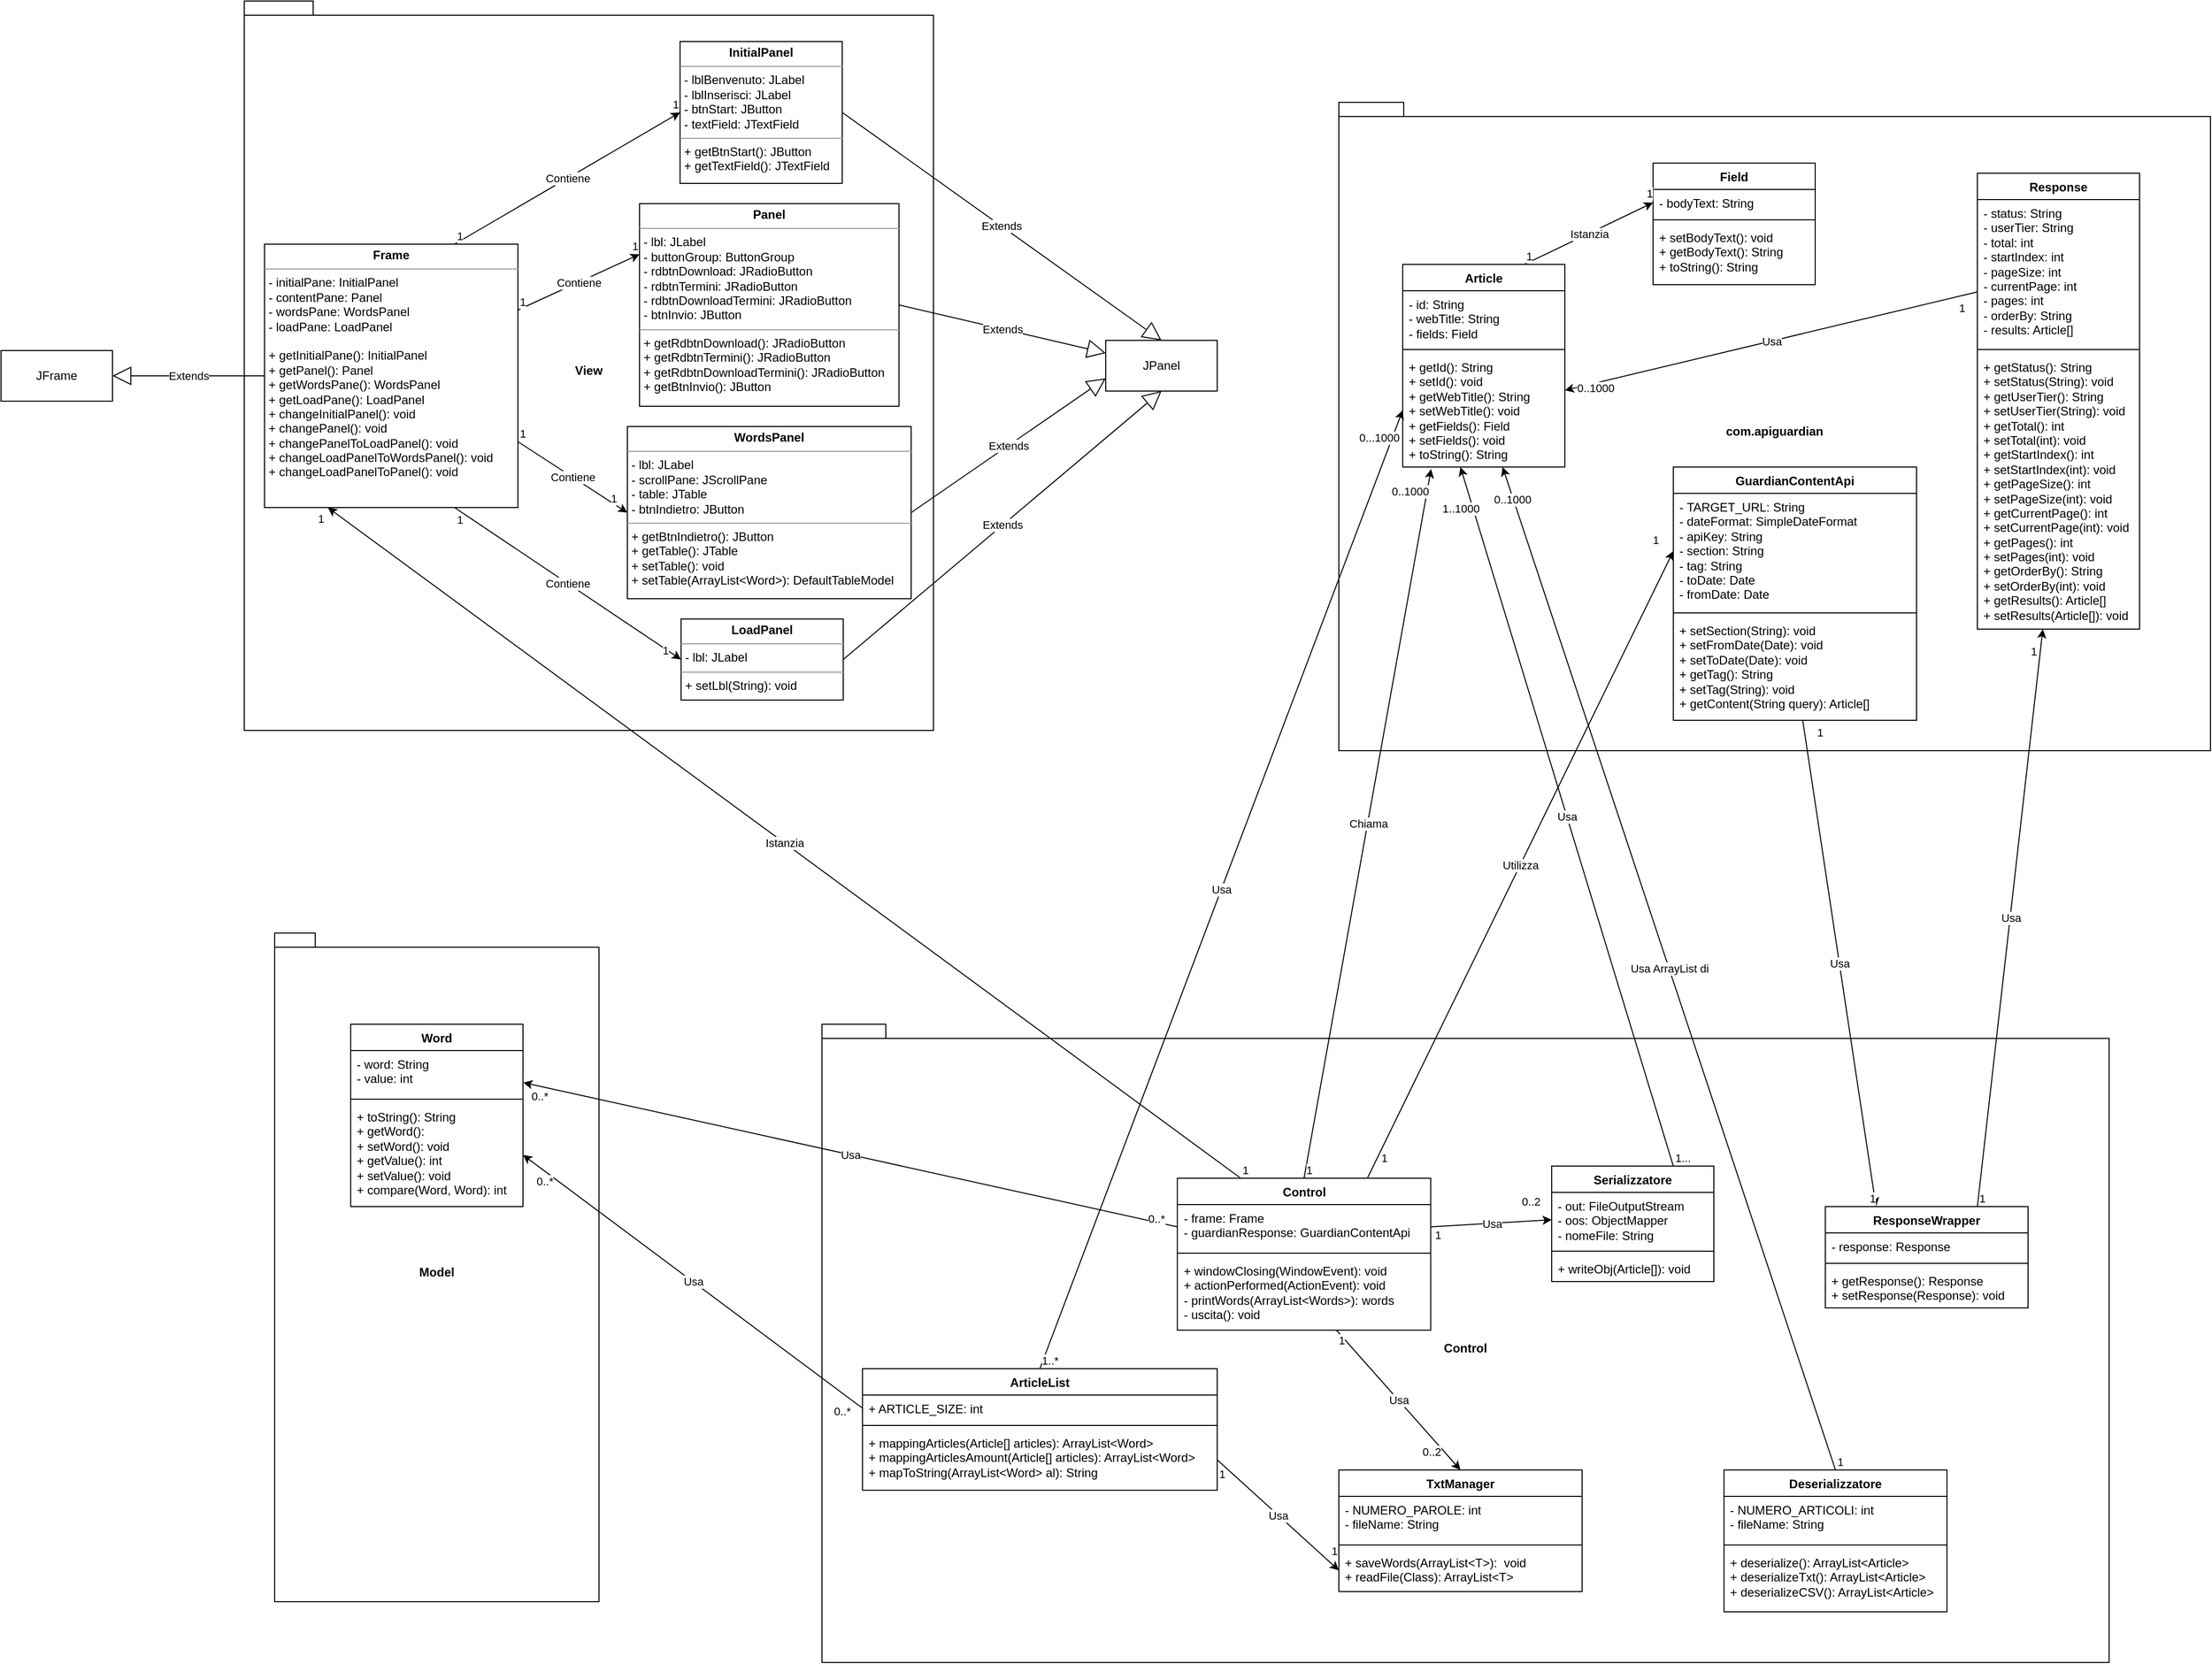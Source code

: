 <mxfile version="21.3.8" type="device">
  <diagram id="C5RBs43oDa-KdzZeNtuy" name="Page-1">
    <mxGraphModel dx="1862" dy="520" grid="1" gridSize="10" guides="1" tooltips="1" connect="1" arrows="1" fold="1" page="1" pageScale="1" pageWidth="827" pageHeight="1169" math="0" shadow="0">
      <root>
        <mxCell id="WIyWlLk6GJQsqaUBKTNV-0" />
        <mxCell id="WIyWlLk6GJQsqaUBKTNV-1" parent="WIyWlLk6GJQsqaUBKTNV-0" />
        <mxCell id="U0Fpm-apDjwtP07KhzZm-0" value="Model" style="shape=folder;fontStyle=1;spacingTop=10;tabWidth=40;tabHeight=14;tabPosition=left;html=1;whiteSpace=wrap;" parent="WIyWlLk6GJQsqaUBKTNV-1" vertex="1">
          <mxGeometry x="60" y="950" width="320" height="660" as="geometry" />
        </mxCell>
        <mxCell id="VUXAJalb4SLQPzfhnrvk-11" value="View" style="shape=folder;fontStyle=1;spacingTop=10;tabWidth=40;tabHeight=14;tabPosition=left;html=1;whiteSpace=wrap;" parent="WIyWlLk6GJQsqaUBKTNV-1" vertex="1">
          <mxGeometry x="30" y="30" width="680" height="720" as="geometry" />
        </mxCell>
        <mxCell id="VUXAJalb4SLQPzfhnrvk-13" value="&lt;p style=&quot;margin:0px;margin-top:4px;text-align:center;&quot;&gt;&lt;b&gt;Frame&lt;/b&gt;&lt;/p&gt;&lt;hr size=&quot;1&quot;&gt;&lt;p style=&quot;margin:0px;margin-left:4px;&quot;&gt;- initialPane: InitialPanel&lt;/p&gt;&lt;p style=&quot;margin:0px;margin-left:4px;&quot;&gt;- contentPane: Panel&lt;/p&gt;&lt;p style=&quot;margin:0px;margin-left:4px;&quot;&gt;- wordsPane: WordsPanel&lt;/p&gt;&lt;p style=&quot;margin:0px;margin-left:4px;&quot;&gt;- loadPane: LoadPanel&lt;/p&gt;&lt;p style=&quot;margin:0px;margin-left:4px;&quot;&gt;&lt;br&gt;&lt;/p&gt;&lt;p style=&quot;margin:0px;margin-left:4px;&quot;&gt;&lt;span style=&quot;background-color: initial;&quot;&gt;+ getInitialPane(): InitialPanel&lt;/span&gt;&lt;br&gt;&lt;/p&gt;&lt;p style=&quot;margin:0px;margin-left:4px;&quot;&gt;+ getPanel(): Panel&lt;/p&gt;&lt;p style=&quot;margin:0px;margin-left:4px;&quot;&gt;+ getWordsPane(): WordsPanel&lt;/p&gt;&lt;p style=&quot;margin:0px;margin-left:4px;&quot;&gt;+ getLoadPane(): LoadPanel&lt;/p&gt;&lt;p style=&quot;margin:0px;margin-left:4px;&quot;&gt;+ changeInitialPanel(): void&lt;/p&gt;&lt;p style=&quot;margin:0px;margin-left:4px;&quot;&gt;+ changePanel(): void&lt;/p&gt;&lt;p style=&quot;margin:0px;margin-left:4px;&quot;&gt;+ changePanelToLoadPanel(): void&lt;/p&gt;&lt;p style=&quot;margin:0px;margin-left:4px;&quot;&gt;+ changeLoadPanelToWordsPanel(): void&lt;/p&gt;&lt;p style=&quot;margin:0px;margin-left:4px;&quot;&gt;+ changeLoadPanelToPanel(): void&lt;/p&gt;&lt;p style=&quot;margin:0px;margin-left:4px;&quot;&gt;&lt;/p&gt;" style="verticalAlign=top;align=left;overflow=fill;fontSize=12;fontFamily=Helvetica;html=1;whiteSpace=wrap;" parent="WIyWlLk6GJQsqaUBKTNV-1" vertex="1">
          <mxGeometry x="50" y="270" width="250" height="260" as="geometry" />
        </mxCell>
        <mxCell id="VUXAJalb4SLQPzfhnrvk-14" value="&lt;p style=&quot;margin:0px;margin-top:4px;text-align:center;&quot;&gt;&lt;b&gt;InitialPanel&lt;/b&gt;&lt;/p&gt;&lt;hr size=&quot;1&quot;&gt;&lt;p style=&quot;margin:0px;margin-left:4px;&quot;&gt;- lblBenvenuto: JLabel&lt;/p&gt;&lt;p style=&quot;margin:0px;margin-left:4px;&quot;&gt;- lblInserisci: JLabel&lt;/p&gt;&lt;p style=&quot;margin:0px;margin-left:4px;&quot;&gt;- btnStart: JButton&lt;/p&gt;&lt;p style=&quot;margin:0px;margin-left:4px;&quot;&gt;- textField: JTextField&lt;/p&gt;&lt;p style=&quot;margin:0px;margin-left:4px;&quot;&gt;&lt;/p&gt;&lt;hr size=&quot;1&quot;&gt;&lt;p style=&quot;margin:0px;margin-left:4px;&quot;&gt;+ getBtnStart(): JButton&lt;/p&gt;&lt;p style=&quot;margin:0px;margin-left:4px;&quot;&gt;+ getTextField(): JTextField&lt;/p&gt;" style="verticalAlign=top;align=left;overflow=fill;fontSize=12;fontFamily=Helvetica;html=1;whiteSpace=wrap;" parent="WIyWlLk6GJQsqaUBKTNV-1" vertex="1">
          <mxGeometry x="460" y="70" width="160" height="140" as="geometry" />
        </mxCell>
        <mxCell id="VUXAJalb4SLQPzfhnrvk-15" value="&lt;p style=&quot;margin:0px;margin-top:4px;text-align:center;&quot;&gt;&lt;b&gt;WordsPanel&lt;/b&gt;&lt;/p&gt;&lt;hr size=&quot;1&quot;&gt;&lt;p style=&quot;margin:0px;margin-left:4px;&quot;&gt;- lbl: JLabel&lt;/p&gt;&lt;p style=&quot;margin:0px;margin-left:4px;&quot;&gt;- scrollPane: JScrollPane&lt;/p&gt;&lt;p style=&quot;margin:0px;margin-left:4px;&quot;&gt;- table: JTable&lt;/p&gt;&lt;p style=&quot;margin:0px;margin-left:4px;&quot;&gt;- btnIndietro: JButton&lt;/p&gt;&lt;p style=&quot;margin:0px;margin-left:4px;&quot;&gt;&lt;/p&gt;&lt;hr size=&quot;1&quot;&gt;&lt;p style=&quot;margin:0px;margin-left:4px;&quot;&gt;+ getBtnIndietro(): JButton&lt;/p&gt;&lt;p style=&quot;margin:0px;margin-left:4px;&quot;&gt;+ getTable(): JTable&lt;/p&gt;&lt;p style=&quot;margin:0px;margin-left:4px;&quot;&gt;+ setTable(): void&lt;/p&gt;&lt;p style=&quot;margin:0px;margin-left:4px;&quot;&gt;+ setTable(ArrayList&amp;lt;Word&amp;gt;): DefaultTableModel&lt;/p&gt;" style="verticalAlign=top;align=left;overflow=fill;fontSize=12;fontFamily=Helvetica;html=1;whiteSpace=wrap;" parent="WIyWlLk6GJQsqaUBKTNV-1" vertex="1">
          <mxGeometry x="408" y="450" width="280" height="170" as="geometry" />
        </mxCell>
        <mxCell id="VUXAJalb4SLQPzfhnrvk-16" value="&lt;p style=&quot;margin:0px;margin-top:4px;text-align:center;&quot;&gt;&lt;b&gt;LoadPanel&lt;/b&gt;&lt;/p&gt;&lt;hr size=&quot;1&quot;&gt;&lt;p style=&quot;margin:0px;margin-left:4px;&quot;&gt;- lbl: JLabel&lt;/p&gt;&lt;p style=&quot;margin:0px;margin-left:4px;&quot;&gt;&lt;/p&gt;&lt;hr size=&quot;1&quot;&gt;&lt;p style=&quot;margin:0px;margin-left:4px;&quot;&gt;+ setLbl(String): void&lt;br&gt;&lt;/p&gt;" style="verticalAlign=top;align=left;overflow=fill;fontSize=12;fontFamily=Helvetica;html=1;whiteSpace=wrap;" parent="WIyWlLk6GJQsqaUBKTNV-1" vertex="1">
          <mxGeometry x="461" y="640" width="160" height="80" as="geometry" />
        </mxCell>
        <mxCell id="VUXAJalb4SLQPzfhnrvk-17" value="&lt;p style=&quot;margin:0px;margin-top:4px;text-align:center;&quot;&gt;&lt;b&gt;Panel&lt;/b&gt;&lt;/p&gt;&lt;hr size=&quot;1&quot;&gt;&lt;p style=&quot;margin:0px;margin-left:4px;&quot;&gt;- lbl: JLabel&lt;/p&gt;&lt;p style=&quot;margin:0px;margin-left:4px;&quot;&gt;- buttonGroup: ButtonGroup&lt;/p&gt;&lt;p style=&quot;margin:0px;margin-left:4px;&quot;&gt;- rdbtnDownload: JRadioButton&lt;/p&gt;&lt;p style=&quot;margin:0px;margin-left:4px;&quot;&gt;- rdbtnTermini: JRadioButton&lt;/p&gt;&lt;p style=&quot;margin:0px;margin-left:4px;&quot;&gt;- rdbtnDownloadTermini: JRadioButton&lt;/p&gt;&lt;p style=&quot;margin:0px;margin-left:4px;&quot;&gt;- btnInvio: JButton&lt;/p&gt;&lt;p style=&quot;margin:0px;margin-left:4px;&quot;&gt;&lt;/p&gt;&lt;hr size=&quot;1&quot;&gt;&lt;p style=&quot;margin:0px;margin-left:4px;&quot;&gt;+ getRdbtnDownload(): JRadioButton&lt;/p&gt;&lt;p style=&quot;margin:0px;margin-left:4px;&quot;&gt;+ getRdbtnTermini(): JRadioButton&lt;/p&gt;&lt;p style=&quot;margin:0px;margin-left:4px;&quot;&gt;+ getRdbtnDownloadTermini(): JRadioButton&lt;/p&gt;&lt;p style=&quot;margin:0px;margin-left:4px;&quot;&gt;+ getBtnInvio(): JButton&lt;/p&gt;" style="verticalAlign=top;align=left;overflow=fill;fontSize=12;fontFamily=Helvetica;html=1;whiteSpace=wrap;" parent="WIyWlLk6GJQsqaUBKTNV-1" vertex="1">
          <mxGeometry x="420" y="230" width="256" height="200" as="geometry" />
        </mxCell>
        <mxCell id="VUXAJalb4SLQPzfhnrvk-18" value="com.apiguardian" style="shape=folder;fontStyle=1;spacingTop=10;tabWidth=40;tabHeight=14;tabPosition=left;html=1;whiteSpace=wrap;" parent="WIyWlLk6GJQsqaUBKTNV-1" vertex="1">
          <mxGeometry x="1110" y="130" width="860" height="640" as="geometry" />
        </mxCell>
        <mxCell id="VUXAJalb4SLQPzfhnrvk-19" value="Article" style="swimlane;fontStyle=1;align=center;verticalAlign=top;childLayout=stackLayout;horizontal=1;startSize=26;horizontalStack=0;resizeParent=1;resizeParentMax=0;resizeLast=0;collapsible=1;marginBottom=0;whiteSpace=wrap;html=1;" parent="WIyWlLk6GJQsqaUBKTNV-1" vertex="1">
          <mxGeometry x="1173" y="290" width="160" height="200" as="geometry" />
        </mxCell>
        <mxCell id="VUXAJalb4SLQPzfhnrvk-20" value="&lt;div&gt;- id: String&lt;/div&gt;&lt;div&gt;- webTitle: String&lt;/div&gt;&lt;div&gt;- fields: Field&lt;br&gt;&lt;/div&gt;" style="text;strokeColor=none;fillColor=none;align=left;verticalAlign=top;spacingLeft=4;spacingRight=4;overflow=hidden;rotatable=0;points=[[0,0.5],[1,0.5]];portConstraint=eastwest;whiteSpace=wrap;html=1;" parent="VUXAJalb4SLQPzfhnrvk-19" vertex="1">
          <mxGeometry y="26" width="160" height="54" as="geometry" />
        </mxCell>
        <mxCell id="VUXAJalb4SLQPzfhnrvk-21" value="" style="line;strokeWidth=1;fillColor=none;align=left;verticalAlign=middle;spacingTop=-1;spacingLeft=3;spacingRight=3;rotatable=0;labelPosition=right;points=[];portConstraint=eastwest;strokeColor=inherit;" parent="VUXAJalb4SLQPzfhnrvk-19" vertex="1">
          <mxGeometry y="80" width="160" height="8" as="geometry" />
        </mxCell>
        <mxCell id="VUXAJalb4SLQPzfhnrvk-22" value="&lt;div&gt;+ getId(): String&lt;br&gt;&lt;/div&gt;&lt;div&gt;+ setId(): void&lt;br&gt;&lt;/div&gt;&lt;div&gt;+ getWebTitle(): String&lt;br&gt;&lt;/div&gt;&lt;div&gt;+ setWebTitle(): void&lt;br&gt;&lt;/div&gt;&lt;div&gt;+ getFields(): Field&lt;/div&gt;&lt;div&gt;+ setFields(): void&lt;br&gt;&lt;/div&gt;&lt;div&gt;+ toString(): String&lt;br&gt;&lt;/div&gt;" style="text;strokeColor=none;fillColor=none;align=left;verticalAlign=top;spacingLeft=4;spacingRight=4;overflow=hidden;rotatable=0;points=[[0,0.5],[1,0.5]];portConstraint=eastwest;whiteSpace=wrap;html=1;" parent="VUXAJalb4SLQPzfhnrvk-19" vertex="1">
          <mxGeometry y="88" width="160" height="112" as="geometry" />
        </mxCell>
        <mxCell id="VUXAJalb4SLQPzfhnrvk-23" value="Field" style="swimlane;fontStyle=1;align=center;verticalAlign=top;childLayout=stackLayout;horizontal=1;startSize=26;horizontalStack=0;resizeParent=1;resizeParentMax=0;resizeLast=0;collapsible=1;marginBottom=0;whiteSpace=wrap;html=1;" parent="WIyWlLk6GJQsqaUBKTNV-1" vertex="1">
          <mxGeometry x="1420" y="190" width="160" height="120" as="geometry" />
        </mxCell>
        <mxCell id="VUXAJalb4SLQPzfhnrvk-24" value="- bodyText: String" style="text;strokeColor=none;fillColor=none;align=left;verticalAlign=top;spacingLeft=4;spacingRight=4;overflow=hidden;rotatable=0;points=[[0,0.5],[1,0.5]];portConstraint=eastwest;whiteSpace=wrap;html=1;" parent="VUXAJalb4SLQPzfhnrvk-23" vertex="1">
          <mxGeometry y="26" width="160" height="26" as="geometry" />
        </mxCell>
        <mxCell id="VUXAJalb4SLQPzfhnrvk-25" value="" style="line;strokeWidth=1;fillColor=none;align=left;verticalAlign=middle;spacingTop=-1;spacingLeft=3;spacingRight=3;rotatable=0;labelPosition=right;points=[];portConstraint=eastwest;strokeColor=inherit;" parent="VUXAJalb4SLQPzfhnrvk-23" vertex="1">
          <mxGeometry y="52" width="160" height="8" as="geometry" />
        </mxCell>
        <mxCell id="VUXAJalb4SLQPzfhnrvk-26" value="&lt;div&gt;+ setBodyText(): void&lt;br&gt;&lt;/div&gt;&lt;div&gt;+ getBodyText(): String&lt;br&gt;&lt;/div&gt;&lt;div&gt;+ toString(): String&lt;br&gt;&lt;/div&gt;" style="text;strokeColor=none;fillColor=none;align=left;verticalAlign=top;spacingLeft=4;spacingRight=4;overflow=hidden;rotatable=0;points=[[0,0.5],[1,0.5]];portConstraint=eastwest;whiteSpace=wrap;html=1;" parent="VUXAJalb4SLQPzfhnrvk-23" vertex="1">
          <mxGeometry y="60" width="160" height="60" as="geometry" />
        </mxCell>
        <mxCell id="VUXAJalb4SLQPzfhnrvk-27" value="Word" style="swimlane;fontStyle=1;align=center;verticalAlign=top;childLayout=stackLayout;horizontal=1;startSize=26;horizontalStack=0;resizeParent=1;resizeParentMax=0;resizeLast=0;collapsible=1;marginBottom=0;whiteSpace=wrap;html=1;" parent="WIyWlLk6GJQsqaUBKTNV-1" vertex="1">
          <mxGeometry x="135" y="1040" width="170" height="180" as="geometry" />
        </mxCell>
        <mxCell id="VUXAJalb4SLQPzfhnrvk-28" value="&lt;div&gt;- word: String&lt;/div&gt;&lt;div&gt;- value: int&lt;br&gt;&lt;/div&gt;" style="text;strokeColor=none;fillColor=none;align=left;verticalAlign=top;spacingLeft=4;spacingRight=4;overflow=hidden;rotatable=0;points=[[0,0.5],[1,0.5]];portConstraint=eastwest;whiteSpace=wrap;html=1;" parent="VUXAJalb4SLQPzfhnrvk-27" vertex="1">
          <mxGeometry y="26" width="170" height="44" as="geometry" />
        </mxCell>
        <mxCell id="VUXAJalb4SLQPzfhnrvk-29" value="" style="line;strokeWidth=1;fillColor=none;align=left;verticalAlign=middle;spacingTop=-1;spacingLeft=3;spacingRight=3;rotatable=0;labelPosition=right;points=[];portConstraint=eastwest;strokeColor=inherit;" parent="VUXAJalb4SLQPzfhnrvk-27" vertex="1">
          <mxGeometry y="70" width="170" height="8" as="geometry" />
        </mxCell>
        <mxCell id="VUXAJalb4SLQPzfhnrvk-30" value="&lt;div&gt;+ toString(): String&lt;/div&gt;&lt;div&gt;+ getWord(): &lt;br&gt;&lt;/div&gt;&lt;div&gt;+ setWord(): void&lt;/div&gt;&lt;div&gt;+ getValue(): int&lt;/div&gt;&lt;div&gt;+ setValue(): void&lt;/div&gt;&lt;div&gt;+ compare(Word, Word): int&lt;br&gt;&lt;/div&gt;" style="text;strokeColor=none;fillColor=none;align=left;verticalAlign=top;spacingLeft=4;spacingRight=4;overflow=hidden;rotatable=0;points=[[0,0.5],[1,0.5]];portConstraint=eastwest;whiteSpace=wrap;html=1;" parent="VUXAJalb4SLQPzfhnrvk-27" vertex="1">
          <mxGeometry y="78" width="170" height="102" as="geometry" />
        </mxCell>
        <mxCell id="VUXAJalb4SLQPzfhnrvk-31" value="Response" style="swimlane;fontStyle=1;align=center;verticalAlign=top;childLayout=stackLayout;horizontal=1;startSize=26;horizontalStack=0;resizeParent=1;resizeParentMax=0;resizeLast=0;collapsible=1;marginBottom=0;whiteSpace=wrap;html=1;" parent="WIyWlLk6GJQsqaUBKTNV-1" vertex="1">
          <mxGeometry x="1740" y="200" width="160" height="450" as="geometry" />
        </mxCell>
        <mxCell id="VUXAJalb4SLQPzfhnrvk-32" value="&lt;div&gt;- status: String&lt;/div&gt;&lt;div&gt;- userTier: String&lt;/div&gt;&lt;div&gt;- total: int&lt;/div&gt;&lt;div&gt;- startIndex: int&lt;/div&gt;&lt;div&gt;- pageSize: int&lt;/div&gt;&lt;div&gt;- currentPage: int&lt;/div&gt;&lt;div&gt;- pages: int&lt;/div&gt;&lt;div&gt;- orderBy: String&lt;/div&gt;&lt;div&gt;- results: Article[]&lt;br&gt;&lt;/div&gt;" style="text;strokeColor=none;fillColor=none;align=left;verticalAlign=top;spacingLeft=4;spacingRight=4;overflow=hidden;rotatable=0;points=[[0,0.5],[1,0.5]];portConstraint=eastwest;whiteSpace=wrap;html=1;" parent="VUXAJalb4SLQPzfhnrvk-31" vertex="1">
          <mxGeometry y="26" width="160" height="144" as="geometry" />
        </mxCell>
        <mxCell id="VUXAJalb4SLQPzfhnrvk-33" value="" style="line;strokeWidth=1;fillColor=none;align=left;verticalAlign=middle;spacingTop=-1;spacingLeft=3;spacingRight=3;rotatable=0;labelPosition=right;points=[];portConstraint=eastwest;strokeColor=inherit;" parent="VUXAJalb4SLQPzfhnrvk-31" vertex="1">
          <mxGeometry y="170" width="160" height="8" as="geometry" />
        </mxCell>
        <mxCell id="VUXAJalb4SLQPzfhnrvk-34" value="&lt;div&gt;+ getStatus(): String&lt;/div&gt;&lt;div&gt;+ setStatus(String): void&lt;/div&gt;&lt;div&gt;+ getUserTier(): String&lt;/div&gt;&lt;div&gt;+ setUserTier(String): void&lt;/div&gt;&lt;div&gt;+ getTotal(): int&lt;/div&gt;&lt;div&gt;+ setTotal(int): void&lt;/div&gt;&lt;div&gt;+ getStartIndex(): int&lt;/div&gt;&lt;div&gt;+ setStartIndex(int): void&lt;/div&gt;&lt;div&gt;+ getPageSize(): int&lt;/div&gt;&lt;div&gt;+ setPageSize(int): void&lt;/div&gt;&lt;div&gt;+ getCurrentPage(): int&lt;/div&gt;&lt;div&gt;+ setCurrentPage(int): void&lt;/div&gt;&lt;div&gt;+ getPages(): int&lt;/div&gt;&lt;div&gt;+ setPages(int): void&lt;/div&gt;&lt;div&gt;+ getOrderBy(): String&lt;/div&gt;&lt;div&gt;+ setOrderBy(int): void&lt;/div&gt;&lt;div&gt;+ getResults(): Article[]&lt;/div&gt;&lt;div&gt;+ setResults(Article[]): void&lt;br&gt;&lt;/div&gt;" style="text;strokeColor=none;fillColor=none;align=left;verticalAlign=top;spacingLeft=4;spacingRight=4;overflow=hidden;rotatable=0;points=[[0,0.5],[1,0.5]];portConstraint=eastwest;whiteSpace=wrap;html=1;" parent="VUXAJalb4SLQPzfhnrvk-31" vertex="1">
          <mxGeometry y="178" width="160" height="272" as="geometry" />
        </mxCell>
        <mxCell id="VUXAJalb4SLQPzfhnrvk-35" value="Control" style="shape=folder;fontStyle=1;spacingTop=10;tabWidth=40;tabHeight=14;tabPosition=left;html=1;whiteSpace=wrap;" parent="WIyWlLk6GJQsqaUBKTNV-1" vertex="1">
          <mxGeometry x="600" y="1040" width="1270" height="630" as="geometry" />
        </mxCell>
        <mxCell id="VUXAJalb4SLQPzfhnrvk-36" value="ArticleList" style="swimlane;fontStyle=1;align=center;verticalAlign=top;childLayout=stackLayout;horizontal=1;startSize=26;horizontalStack=0;resizeParent=1;resizeParentMax=0;resizeLast=0;collapsible=1;marginBottom=0;whiteSpace=wrap;html=1;" parent="WIyWlLk6GJQsqaUBKTNV-1" vertex="1">
          <mxGeometry x="640" y="1380" width="350" height="120" as="geometry" />
        </mxCell>
        <mxCell id="VUXAJalb4SLQPzfhnrvk-37" value="+ ARTICLE_SIZE: int" style="text;strokeColor=none;fillColor=none;align=left;verticalAlign=top;spacingLeft=4;spacingRight=4;overflow=hidden;rotatable=0;points=[[0,0.5],[1,0.5]];portConstraint=eastwest;whiteSpace=wrap;html=1;" parent="VUXAJalb4SLQPzfhnrvk-36" vertex="1">
          <mxGeometry y="26" width="350" height="26" as="geometry" />
        </mxCell>
        <mxCell id="VUXAJalb4SLQPzfhnrvk-38" value="" style="line;strokeWidth=1;fillColor=none;align=left;verticalAlign=middle;spacingTop=-1;spacingLeft=3;spacingRight=3;rotatable=0;labelPosition=right;points=[];portConstraint=eastwest;strokeColor=inherit;" parent="VUXAJalb4SLQPzfhnrvk-36" vertex="1">
          <mxGeometry y="52" width="350" height="8" as="geometry" />
        </mxCell>
        <mxCell id="VUXAJalb4SLQPzfhnrvk-39" value="&lt;div&gt;+ mappingArticles(Article[] articles): ArrayList&amp;lt;Word&amp;gt; &lt;br&gt;&lt;/div&gt;&lt;div&gt;+ mappingArticlesAmount(Article[] articles): ArrayList&amp;lt;Word&amp;gt; &lt;br&gt;&lt;/div&gt;&lt;div&gt;+ mapToString(ArrayList&amp;lt;Word&amp;gt; al): String &lt;/div&gt;" style="text;strokeColor=none;fillColor=none;align=left;verticalAlign=top;spacingLeft=4;spacingRight=4;overflow=hidden;rotatable=0;points=[[0,0.5],[1,0.5]];portConstraint=eastwest;whiteSpace=wrap;html=1;" parent="VUXAJalb4SLQPzfhnrvk-36" vertex="1">
          <mxGeometry y="60" width="350" height="60" as="geometry" />
        </mxCell>
        <mxCell id="VUXAJalb4SLQPzfhnrvk-40" value="Control" style="swimlane;fontStyle=1;align=center;verticalAlign=top;childLayout=stackLayout;horizontal=1;startSize=26;horizontalStack=0;resizeParent=1;resizeParentMax=0;resizeLast=0;collapsible=1;marginBottom=0;whiteSpace=wrap;html=1;" parent="WIyWlLk6GJQsqaUBKTNV-1" vertex="1">
          <mxGeometry x="950.65" y="1192" width="250" height="150" as="geometry" />
        </mxCell>
        <mxCell id="VUXAJalb4SLQPzfhnrvk-41" value="&lt;div&gt;- frame: Frame&lt;/div&gt;&lt;div&gt;- guardianResponse: GuardianContentApi &lt;/div&gt;" style="text;strokeColor=none;fillColor=none;align=left;verticalAlign=top;spacingLeft=4;spacingRight=4;overflow=hidden;rotatable=0;points=[[0,0.5],[1,0.5]];portConstraint=eastwest;whiteSpace=wrap;html=1;" parent="VUXAJalb4SLQPzfhnrvk-40" vertex="1">
          <mxGeometry y="26" width="250" height="44" as="geometry" />
        </mxCell>
        <mxCell id="VUXAJalb4SLQPzfhnrvk-42" value="" style="line;strokeWidth=1;fillColor=none;align=left;verticalAlign=middle;spacingTop=-1;spacingLeft=3;spacingRight=3;rotatable=0;labelPosition=right;points=[];portConstraint=eastwest;strokeColor=inherit;" parent="VUXAJalb4SLQPzfhnrvk-40" vertex="1">
          <mxGeometry y="70" width="250" height="8" as="geometry" />
        </mxCell>
        <mxCell id="VUXAJalb4SLQPzfhnrvk-43" value="&lt;div&gt;+ windowClosing(WindowEvent): void&lt;/div&gt;&lt;div&gt;+ actionPerformed(ActionEvent): void&lt;/div&gt;&lt;div&gt;- printWords(ArrayList&amp;lt;Words&amp;gt;): words&lt;/div&gt;&lt;div&gt;- uscita(): void&lt;br&gt;&lt;/div&gt;" style="text;strokeColor=none;fillColor=none;align=left;verticalAlign=top;spacingLeft=4;spacingRight=4;overflow=hidden;rotatable=0;points=[[0,0.5],[1,0.5]];portConstraint=eastwest;whiteSpace=wrap;html=1;" parent="VUXAJalb4SLQPzfhnrvk-40" vertex="1">
          <mxGeometry y="78" width="250" height="72" as="geometry" />
        </mxCell>
        <mxCell id="VUXAJalb4SLQPzfhnrvk-44" value="Deserializzatore" style="swimlane;fontStyle=1;align=center;verticalAlign=top;childLayout=stackLayout;horizontal=1;startSize=26;horizontalStack=0;resizeParent=1;resizeParentMax=0;resizeLast=0;collapsible=1;marginBottom=0;whiteSpace=wrap;html=1;" parent="WIyWlLk6GJQsqaUBKTNV-1" vertex="1">
          <mxGeometry x="1490" y="1480" width="220" height="140" as="geometry" />
        </mxCell>
        <mxCell id="VUXAJalb4SLQPzfhnrvk-45" value="&lt;div&gt;- NUMERO_ARTICOLI: int&lt;/div&gt;&lt;div&gt;- fileName: String&lt;/div&gt;" style="text;strokeColor=none;fillColor=none;align=left;verticalAlign=top;spacingLeft=4;spacingRight=4;overflow=hidden;rotatable=0;points=[[0,0.5],[1,0.5]];portConstraint=eastwest;whiteSpace=wrap;html=1;" parent="VUXAJalb4SLQPzfhnrvk-44" vertex="1">
          <mxGeometry y="26" width="220" height="44" as="geometry" />
        </mxCell>
        <mxCell id="VUXAJalb4SLQPzfhnrvk-46" value="" style="line;strokeWidth=1;fillColor=none;align=left;verticalAlign=middle;spacingTop=-1;spacingLeft=3;spacingRight=3;rotatable=0;labelPosition=right;points=[];portConstraint=eastwest;strokeColor=inherit;" parent="VUXAJalb4SLQPzfhnrvk-44" vertex="1">
          <mxGeometry y="70" width="220" height="8" as="geometry" />
        </mxCell>
        <mxCell id="VUXAJalb4SLQPzfhnrvk-47" value="&lt;div&gt;+ deserialize(): ArrayList&amp;lt;Article&amp;gt; &lt;br&gt;&lt;/div&gt;&lt;div&gt;+ deserializeTxt(): ArrayList&amp;lt;Article&amp;gt; &lt;br&gt;&lt;/div&gt;&lt;div&gt;+ deserializeCSV(): ArrayList&amp;lt;Article&amp;gt; &lt;/div&gt;" style="text;strokeColor=none;fillColor=none;align=left;verticalAlign=top;spacingLeft=4;spacingRight=4;overflow=hidden;rotatable=0;points=[[0,0.5],[1,0.5]];portConstraint=eastwest;whiteSpace=wrap;html=1;" parent="VUXAJalb4SLQPzfhnrvk-44" vertex="1">
          <mxGeometry y="78" width="220" height="62" as="geometry" />
        </mxCell>
        <mxCell id="VUXAJalb4SLQPzfhnrvk-48" value="ResponseWrapper" style="swimlane;fontStyle=1;align=center;verticalAlign=top;childLayout=stackLayout;horizontal=1;startSize=26;horizontalStack=0;resizeParent=1;resizeParentMax=0;resizeLast=0;collapsible=1;marginBottom=0;whiteSpace=wrap;html=1;" parent="WIyWlLk6GJQsqaUBKTNV-1" vertex="1">
          <mxGeometry x="1590" y="1220" width="200" height="100" as="geometry" />
        </mxCell>
        <mxCell id="VUXAJalb4SLQPzfhnrvk-49" value="&lt;div&gt;- response: Response&lt;/div&gt;" style="text;strokeColor=none;fillColor=none;align=left;verticalAlign=top;spacingLeft=4;spacingRight=4;overflow=hidden;rotatable=0;points=[[0,0.5],[1,0.5]];portConstraint=eastwest;whiteSpace=wrap;html=1;" parent="VUXAJalb4SLQPzfhnrvk-48" vertex="1">
          <mxGeometry y="26" width="200" height="26" as="geometry" />
        </mxCell>
        <mxCell id="VUXAJalb4SLQPzfhnrvk-50" value="" style="line;strokeWidth=1;fillColor=none;align=left;verticalAlign=middle;spacingTop=-1;spacingLeft=3;spacingRight=3;rotatable=0;labelPosition=right;points=[];portConstraint=eastwest;strokeColor=inherit;" parent="VUXAJalb4SLQPzfhnrvk-48" vertex="1">
          <mxGeometry y="52" width="200" height="8" as="geometry" />
        </mxCell>
        <mxCell id="VUXAJalb4SLQPzfhnrvk-51" value="&lt;div&gt;+ getResponse(): Response&lt;/div&gt;&lt;div&gt;+ setResponse(Response): void&lt;/div&gt;" style="text;strokeColor=none;fillColor=none;align=left;verticalAlign=top;spacingLeft=4;spacingRight=4;overflow=hidden;rotatable=0;points=[[0,0.5],[1,0.5]];portConstraint=eastwest;whiteSpace=wrap;html=1;" parent="VUXAJalb4SLQPzfhnrvk-48" vertex="1">
          <mxGeometry y="60" width="200" height="40" as="geometry" />
        </mxCell>
        <mxCell id="VUXAJalb4SLQPzfhnrvk-52" value="Serializzatore" style="swimlane;fontStyle=1;align=center;verticalAlign=top;childLayout=stackLayout;horizontal=1;startSize=26;horizontalStack=0;resizeParent=1;resizeParentMax=0;resizeLast=0;collapsible=1;marginBottom=0;whiteSpace=wrap;html=1;" parent="WIyWlLk6GJQsqaUBKTNV-1" vertex="1">
          <mxGeometry x="1320" y="1180" width="160" height="114" as="geometry" />
        </mxCell>
        <mxCell id="VUXAJalb4SLQPzfhnrvk-53" value="&lt;div&gt;- out: FileOutputStream&lt;/div&gt;&lt;div&gt;- oos: ObjectMapper&lt;/div&gt;&lt;div&gt;- nomeFile: String&lt;br&gt;&lt;/div&gt;" style="text;strokeColor=none;fillColor=none;align=left;verticalAlign=top;spacingLeft=4;spacingRight=4;overflow=hidden;rotatable=0;points=[[0,0.5],[1,0.5]];portConstraint=eastwest;whiteSpace=wrap;html=1;" parent="VUXAJalb4SLQPzfhnrvk-52" vertex="1">
          <mxGeometry y="26" width="160" height="54" as="geometry" />
        </mxCell>
        <mxCell id="VUXAJalb4SLQPzfhnrvk-54" value="" style="line;strokeWidth=1;fillColor=none;align=left;verticalAlign=middle;spacingTop=-1;spacingLeft=3;spacingRight=3;rotatable=0;labelPosition=right;points=[];portConstraint=eastwest;strokeColor=inherit;" parent="VUXAJalb4SLQPzfhnrvk-52" vertex="1">
          <mxGeometry y="80" width="160" height="8" as="geometry" />
        </mxCell>
        <mxCell id="VUXAJalb4SLQPzfhnrvk-55" value="+ writeObj(Article[]): void" style="text;strokeColor=none;fillColor=none;align=left;verticalAlign=top;spacingLeft=4;spacingRight=4;overflow=hidden;rotatable=0;points=[[0,0.5],[1,0.5]];portConstraint=eastwest;whiteSpace=wrap;html=1;" parent="VUXAJalb4SLQPzfhnrvk-52" vertex="1">
          <mxGeometry y="88" width="160" height="26" as="geometry" />
        </mxCell>
        <mxCell id="-JpxgbVJmfge6kv-dIbS-0" value="TxtManager" style="swimlane;fontStyle=1;align=center;verticalAlign=top;childLayout=stackLayout;horizontal=1;startSize=26;horizontalStack=0;resizeParent=1;resizeParentMax=0;resizeLast=0;collapsible=1;marginBottom=0;whiteSpace=wrap;html=1;" parent="WIyWlLk6GJQsqaUBKTNV-1" vertex="1">
          <mxGeometry x="1110" y="1480" width="240" height="120" as="geometry" />
        </mxCell>
        <mxCell id="-JpxgbVJmfge6kv-dIbS-1" value="&lt;div&gt;- NUMERO_PAROLE: int&lt;/div&gt;&lt;div&gt;- fileName: String&lt;/div&gt;" style="text;strokeColor=none;fillColor=none;align=left;verticalAlign=top;spacingLeft=4;spacingRight=4;overflow=hidden;rotatable=0;points=[[0,0.5],[1,0.5]];portConstraint=eastwest;whiteSpace=wrap;html=1;" parent="-JpxgbVJmfge6kv-dIbS-0" vertex="1">
          <mxGeometry y="26" width="240" height="44" as="geometry" />
        </mxCell>
        <mxCell id="-JpxgbVJmfge6kv-dIbS-2" value="" style="line;strokeWidth=1;fillColor=none;align=left;verticalAlign=middle;spacingTop=-1;spacingLeft=3;spacingRight=3;rotatable=0;labelPosition=right;points=[];portConstraint=eastwest;strokeColor=inherit;" parent="-JpxgbVJmfge6kv-dIbS-0" vertex="1">
          <mxGeometry y="70" width="240" height="8" as="geometry" />
        </mxCell>
        <mxCell id="-JpxgbVJmfge6kv-dIbS-3" value="&lt;div&gt;+&amp;nbsp;saveWords(ArrayList&amp;lt;T&amp;gt;):&amp;nbsp; void&lt;/div&gt;&lt;div&gt;+ readFile(Class): ArrayList&amp;lt;T&amp;gt;&lt;/div&gt;&lt;br&gt;" style="text;strokeColor=none;fillColor=none;align=left;verticalAlign=top;spacingLeft=4;spacingRight=4;overflow=hidden;rotatable=0;points=[[0,0.5],[1,0.5]];portConstraint=eastwest;whiteSpace=wrap;html=1;" parent="-JpxgbVJmfge6kv-dIbS-0" vertex="1">
          <mxGeometry y="78" width="240" height="42" as="geometry" />
        </mxCell>
        <mxCell id="-JpxgbVJmfge6kv-dIbS-4" value="GuardianContentApi" style="swimlane;fontStyle=1;align=center;verticalAlign=top;childLayout=stackLayout;horizontal=1;startSize=26;horizontalStack=0;resizeParent=1;resizeParentMax=0;resizeLast=0;collapsible=1;marginBottom=0;whiteSpace=wrap;html=1;" parent="WIyWlLk6GJQsqaUBKTNV-1" vertex="1">
          <mxGeometry x="1440" y="490" width="240" height="250" as="geometry" />
        </mxCell>
        <mxCell id="-JpxgbVJmfge6kv-dIbS-5" value="&lt;div&gt;-&amp;nbsp;TARGET_URL: String&lt;/div&gt;&lt;div&gt;-&amp;nbsp;dateFormat:&amp;nbsp;SimpleDateFormat&lt;/div&gt;&lt;div&gt;- apiKey: String&lt;/div&gt;&lt;div&gt;-&amp;nbsp;section: String&lt;/div&gt;&lt;div&gt;- tag: String&lt;/div&gt;&lt;div&gt;- toDate: Date&lt;/div&gt;&lt;div&gt;-&amp;nbsp;fromDate: Date&lt;/div&gt;" style="text;strokeColor=none;fillColor=none;align=left;verticalAlign=top;spacingLeft=4;spacingRight=4;overflow=hidden;rotatable=0;points=[[0,0.5],[1,0.5]];portConstraint=eastwest;whiteSpace=wrap;html=1;" parent="-JpxgbVJmfge6kv-dIbS-4" vertex="1">
          <mxGeometry y="26" width="240" height="114" as="geometry" />
        </mxCell>
        <mxCell id="-JpxgbVJmfge6kv-dIbS-6" value="" style="line;strokeWidth=1;fillColor=none;align=left;verticalAlign=middle;spacingTop=-1;spacingLeft=3;spacingRight=3;rotatable=0;labelPosition=right;points=[];portConstraint=eastwest;strokeColor=inherit;" parent="-JpxgbVJmfge6kv-dIbS-4" vertex="1">
          <mxGeometry y="140" width="240" height="8" as="geometry" />
        </mxCell>
        <mxCell id="-JpxgbVJmfge6kv-dIbS-7" value="&lt;div&gt;&lt;/div&gt;+&amp;nbsp;setSection(String): void&lt;br&gt;+&amp;nbsp;setFromDate(Date): void&lt;br&gt;+&amp;nbsp;setToDate(Date): void&lt;br&gt;+&amp;nbsp;getTag(): String&lt;br&gt;+&amp;nbsp;setTag(String): void&lt;br&gt;+&amp;nbsp;getContent(String query): Article[]" style="text;strokeColor=none;fillColor=none;align=left;verticalAlign=top;spacingLeft=4;spacingRight=4;overflow=hidden;rotatable=0;points=[[0,0.5],[1,0.5]];portConstraint=eastwest;whiteSpace=wrap;html=1;" parent="-JpxgbVJmfge6kv-dIbS-4" vertex="1">
          <mxGeometry y="148" width="240" height="102" as="geometry" />
        </mxCell>
        <mxCell id="-JpxgbVJmfge6kv-dIbS-35" value="" style="endArrow=classic;html=1;rounded=0;exitX=0.75;exitY=0;exitDx=0;exitDy=0;entryX=0;entryY=0.5;entryDx=0;entryDy=0;" parent="WIyWlLk6GJQsqaUBKTNV-1" source="VUXAJalb4SLQPzfhnrvk-13" target="VUXAJalb4SLQPzfhnrvk-14" edge="1">
          <mxGeometry relative="1" as="geometry">
            <mxPoint x="560" y="420" as="sourcePoint" />
            <mxPoint x="720" y="420" as="targetPoint" />
          </mxGeometry>
        </mxCell>
        <mxCell id="-JpxgbVJmfge6kv-dIbS-36" value="Contiene" style="edgeLabel;resizable=0;html=1;align=center;verticalAlign=middle;" parent="-JpxgbVJmfge6kv-dIbS-35" connectable="0" vertex="1">
          <mxGeometry relative="1" as="geometry" />
        </mxCell>
        <mxCell id="-JpxgbVJmfge6kv-dIbS-37" value="1" style="edgeLabel;resizable=0;html=1;align=left;verticalAlign=bottom;" parent="-JpxgbVJmfge6kv-dIbS-35" connectable="0" vertex="1">
          <mxGeometry x="-1" relative="1" as="geometry" />
        </mxCell>
        <mxCell id="-JpxgbVJmfge6kv-dIbS-38" value="1" style="edgeLabel;resizable=0;html=1;align=right;verticalAlign=bottom;" parent="-JpxgbVJmfge6kv-dIbS-35" connectable="0" vertex="1">
          <mxGeometry x="1" relative="1" as="geometry" />
        </mxCell>
        <mxCell id="-JpxgbVJmfge6kv-dIbS-39" value="" style="endArrow=classic;html=1;rounded=0;exitX=1;exitY=0.25;exitDx=0;exitDy=0;entryX=0;entryY=0.25;entryDx=0;entryDy=0;" parent="WIyWlLk6GJQsqaUBKTNV-1" source="VUXAJalb4SLQPzfhnrvk-13" target="VUXAJalb4SLQPzfhnrvk-17" edge="1">
          <mxGeometry relative="1" as="geometry">
            <mxPoint x="560" y="420" as="sourcePoint" />
            <mxPoint x="720" y="420" as="targetPoint" />
          </mxGeometry>
        </mxCell>
        <mxCell id="-JpxgbVJmfge6kv-dIbS-40" value="Contiene" style="edgeLabel;resizable=0;html=1;align=center;verticalAlign=middle;" parent="-JpxgbVJmfge6kv-dIbS-39" connectable="0" vertex="1">
          <mxGeometry relative="1" as="geometry" />
        </mxCell>
        <mxCell id="-JpxgbVJmfge6kv-dIbS-41" value="1" style="edgeLabel;resizable=0;html=1;align=left;verticalAlign=bottom;" parent="-JpxgbVJmfge6kv-dIbS-39" connectable="0" vertex="1">
          <mxGeometry x="-1" relative="1" as="geometry" />
        </mxCell>
        <mxCell id="-JpxgbVJmfge6kv-dIbS-42" value="1" style="edgeLabel;resizable=0;html=1;align=right;verticalAlign=bottom;" parent="-JpxgbVJmfge6kv-dIbS-39" connectable="0" vertex="1">
          <mxGeometry x="1" relative="1" as="geometry" />
        </mxCell>
        <mxCell id="-JpxgbVJmfge6kv-dIbS-43" value="" style="endArrow=classic;html=1;rounded=0;exitX=1;exitY=0.75;exitDx=0;exitDy=0;entryX=0;entryY=0.5;entryDx=0;entryDy=0;" parent="WIyWlLk6GJQsqaUBKTNV-1" source="VUXAJalb4SLQPzfhnrvk-13" target="VUXAJalb4SLQPzfhnrvk-15" edge="1">
          <mxGeometry relative="1" as="geometry">
            <mxPoint x="560" y="420" as="sourcePoint" />
            <mxPoint x="720" y="420" as="targetPoint" />
          </mxGeometry>
        </mxCell>
        <mxCell id="-JpxgbVJmfge6kv-dIbS-44" value="Contiene" style="edgeLabel;resizable=0;html=1;align=center;verticalAlign=middle;" parent="-JpxgbVJmfge6kv-dIbS-43" connectable="0" vertex="1">
          <mxGeometry relative="1" as="geometry" />
        </mxCell>
        <mxCell id="-JpxgbVJmfge6kv-dIbS-45" value="1" style="edgeLabel;resizable=0;html=1;align=left;verticalAlign=bottom;" parent="-JpxgbVJmfge6kv-dIbS-43" connectable="0" vertex="1">
          <mxGeometry x="-1" relative="1" as="geometry" />
        </mxCell>
        <mxCell id="-JpxgbVJmfge6kv-dIbS-46" value="1" style="edgeLabel;resizable=0;html=1;align=right;verticalAlign=bottom;" parent="-JpxgbVJmfge6kv-dIbS-43" connectable="0" vertex="1">
          <mxGeometry x="1" relative="1" as="geometry">
            <mxPoint x="-9" y="-5" as="offset" />
          </mxGeometry>
        </mxCell>
        <mxCell id="-JpxgbVJmfge6kv-dIbS-47" value="" style="endArrow=classic;html=1;rounded=0;exitX=0.75;exitY=1;exitDx=0;exitDy=0;entryX=0;entryY=0.5;entryDx=0;entryDy=0;" parent="WIyWlLk6GJQsqaUBKTNV-1" source="VUXAJalb4SLQPzfhnrvk-13" target="VUXAJalb4SLQPzfhnrvk-16" edge="1">
          <mxGeometry relative="1" as="geometry">
            <mxPoint x="560" y="420" as="sourcePoint" />
            <mxPoint x="720" y="420" as="targetPoint" />
          </mxGeometry>
        </mxCell>
        <mxCell id="-JpxgbVJmfge6kv-dIbS-48" value="Contiene" style="edgeLabel;resizable=0;html=1;align=center;verticalAlign=middle;" parent="-JpxgbVJmfge6kv-dIbS-47" connectable="0" vertex="1">
          <mxGeometry relative="1" as="geometry" />
        </mxCell>
        <mxCell id="-JpxgbVJmfge6kv-dIbS-49" value="1" style="edgeLabel;resizable=0;html=1;align=left;verticalAlign=bottom;" parent="-JpxgbVJmfge6kv-dIbS-47" connectable="0" vertex="1">
          <mxGeometry x="-1" relative="1" as="geometry">
            <mxPoint y="20" as="offset" />
          </mxGeometry>
        </mxCell>
        <mxCell id="-JpxgbVJmfge6kv-dIbS-50" value="1" style="edgeLabel;resizable=0;html=1;align=right;verticalAlign=bottom;" parent="-JpxgbVJmfge6kv-dIbS-47" connectable="0" vertex="1">
          <mxGeometry x="1" relative="1" as="geometry">
            <mxPoint x="-11" as="offset" />
          </mxGeometry>
        </mxCell>
        <mxCell id="-JpxgbVJmfge6kv-dIbS-51" value="" style="endArrow=classic;html=1;rounded=0;exitX=0.75;exitY=0;exitDx=0;exitDy=0;entryX=0;entryY=0.5;entryDx=0;entryDy=0;" parent="WIyWlLk6GJQsqaUBKTNV-1" source="VUXAJalb4SLQPzfhnrvk-40" target="-JpxgbVJmfge6kv-dIbS-5" edge="1">
          <mxGeometry relative="1" as="geometry">
            <mxPoint x="1170" y="1370" as="sourcePoint" />
            <mxPoint x="1330" y="1370" as="targetPoint" />
          </mxGeometry>
        </mxCell>
        <mxCell id="-JpxgbVJmfge6kv-dIbS-52" value="Utilizza" style="edgeLabel;resizable=0;html=1;align=center;verticalAlign=middle;" parent="-JpxgbVJmfge6kv-dIbS-51" connectable="0" vertex="1">
          <mxGeometry relative="1" as="geometry" />
        </mxCell>
        <mxCell id="-JpxgbVJmfge6kv-dIbS-53" value="1" style="edgeLabel;resizable=0;html=1;align=left;verticalAlign=bottom;" parent="-JpxgbVJmfge6kv-dIbS-51" connectable="0" vertex="1">
          <mxGeometry x="-1" relative="1" as="geometry">
            <mxPoint x="12" y="-12" as="offset" />
          </mxGeometry>
        </mxCell>
        <mxCell id="-JpxgbVJmfge6kv-dIbS-54" value="1" style="edgeLabel;resizable=0;html=1;align=right;verticalAlign=bottom;" parent="-JpxgbVJmfge6kv-dIbS-51" connectable="0" vertex="1">
          <mxGeometry x="1" relative="1" as="geometry">
            <mxPoint x="-13" y="-3" as="offset" />
          </mxGeometry>
        </mxCell>
        <mxCell id="-JpxgbVJmfge6kv-dIbS-55" value="" style="endArrow=classic;html=1;rounded=0;entryX=0.5;entryY=0;entryDx=0;entryDy=0;" parent="WIyWlLk6GJQsqaUBKTNV-1" source="VUXAJalb4SLQPzfhnrvk-43" target="-JpxgbVJmfge6kv-dIbS-0" edge="1">
          <mxGeometry relative="1" as="geometry">
            <mxPoint x="825" y="1350" as="sourcePoint" />
            <mxPoint x="1330" y="1370" as="targetPoint" />
          </mxGeometry>
        </mxCell>
        <mxCell id="-JpxgbVJmfge6kv-dIbS-56" value="Usa" style="edgeLabel;resizable=0;html=1;align=center;verticalAlign=middle;" parent="-JpxgbVJmfge6kv-dIbS-55" connectable="0" vertex="1">
          <mxGeometry relative="1" as="geometry" />
        </mxCell>
        <mxCell id="-JpxgbVJmfge6kv-dIbS-57" value="1" style="edgeLabel;resizable=0;html=1;align=left;verticalAlign=bottom;" parent="-JpxgbVJmfge6kv-dIbS-55" connectable="0" vertex="1">
          <mxGeometry x="-1" relative="1" as="geometry">
            <mxPoint y="18" as="offset" />
          </mxGeometry>
        </mxCell>
        <mxCell id="-JpxgbVJmfge6kv-dIbS-58" value="0..2" style="edgeLabel;resizable=0;html=1;align=right;verticalAlign=bottom;" parent="-JpxgbVJmfge6kv-dIbS-55" connectable="0" vertex="1">
          <mxGeometry x="1" relative="1" as="geometry">
            <mxPoint x="-19" y="-10" as="offset" />
          </mxGeometry>
        </mxCell>
        <mxCell id="-JpxgbVJmfge6kv-dIbS-59" value="" style="endArrow=classic;html=1;rounded=0;exitX=1;exitY=0.5;exitDx=0;exitDy=0;entryX=0;entryY=0.5;entryDx=0;entryDy=0;" parent="WIyWlLk6GJQsqaUBKTNV-1" source="VUXAJalb4SLQPzfhnrvk-41" target="VUXAJalb4SLQPzfhnrvk-53" edge="1">
          <mxGeometry relative="1" as="geometry">
            <mxPoint x="1420.65" y="1362" as="sourcePoint" />
            <mxPoint x="1580.65" y="1362" as="targetPoint" />
          </mxGeometry>
        </mxCell>
        <mxCell id="-JpxgbVJmfge6kv-dIbS-60" value="Usa" style="edgeLabel;resizable=0;html=1;align=center;verticalAlign=middle;" parent="-JpxgbVJmfge6kv-dIbS-59" connectable="0" vertex="1">
          <mxGeometry relative="1" as="geometry" />
        </mxCell>
        <mxCell id="-JpxgbVJmfge6kv-dIbS-61" value="1" style="edgeLabel;resizable=0;html=1;align=left;verticalAlign=bottom;rotation=0;" parent="-JpxgbVJmfge6kv-dIbS-59" connectable="0" vertex="1">
          <mxGeometry x="-1" relative="1" as="geometry">
            <mxPoint x="2" y="16" as="offset" />
          </mxGeometry>
        </mxCell>
        <mxCell id="-JpxgbVJmfge6kv-dIbS-62" value="0..2" style="edgeLabel;resizable=0;html=1;align=right;verticalAlign=bottom;" parent="-JpxgbVJmfge6kv-dIbS-59" connectable="0" vertex="1">
          <mxGeometry x="1" relative="1" as="geometry">
            <mxPoint x="-10" y="-10" as="offset" />
          </mxGeometry>
        </mxCell>
        <mxCell id="-JpxgbVJmfge6kv-dIbS-63" value="" style="endArrow=classic;html=1;rounded=0;exitX=0.5;exitY=0;exitDx=0;exitDy=0;entryX=0.175;entryY=1.018;entryDx=0;entryDy=0;entryPerimeter=0;" parent="WIyWlLk6GJQsqaUBKTNV-1" source="VUXAJalb4SLQPzfhnrvk-40" target="VUXAJalb4SLQPzfhnrvk-22" edge="1">
          <mxGeometry relative="1" as="geometry">
            <mxPoint x="670" y="970" as="sourcePoint" />
            <mxPoint x="830" y="970" as="targetPoint" />
          </mxGeometry>
        </mxCell>
        <mxCell id="-JpxgbVJmfge6kv-dIbS-64" value="Chiama" style="edgeLabel;resizable=0;html=1;align=center;verticalAlign=middle;" parent="-JpxgbVJmfge6kv-dIbS-63" connectable="0" vertex="1">
          <mxGeometry relative="1" as="geometry" />
        </mxCell>
        <mxCell id="-JpxgbVJmfge6kv-dIbS-65" value="1" style="edgeLabel;resizable=0;html=1;align=left;verticalAlign=bottom;" parent="-JpxgbVJmfge6kv-dIbS-63" connectable="0" vertex="1">
          <mxGeometry x="-1" relative="1" as="geometry" />
        </mxCell>
        <mxCell id="-JpxgbVJmfge6kv-dIbS-66" value="0..1000" style="edgeLabel;resizable=0;html=1;align=right;verticalAlign=bottom;" parent="-JpxgbVJmfge6kv-dIbS-63" connectable="0" vertex="1">
          <mxGeometry x="1" relative="1" as="geometry">
            <mxPoint x="-1" y="30" as="offset" />
          </mxGeometry>
        </mxCell>
        <mxCell id="-JpxgbVJmfge6kv-dIbS-67" value="" style="endArrow=classic;html=1;rounded=0;exitX=0.25;exitY=0;exitDx=0;exitDy=0;entryX=0.25;entryY=1;entryDx=0;entryDy=0;" parent="WIyWlLk6GJQsqaUBKTNV-1" source="VUXAJalb4SLQPzfhnrvk-40" target="VUXAJalb4SLQPzfhnrvk-13" edge="1">
          <mxGeometry relative="1" as="geometry">
            <mxPoint x="460" y="670" as="sourcePoint" />
            <mxPoint x="620" y="670" as="targetPoint" />
          </mxGeometry>
        </mxCell>
        <mxCell id="-JpxgbVJmfge6kv-dIbS-68" value="Istanzia" style="edgeLabel;resizable=0;html=1;align=center;verticalAlign=middle;" parent="-JpxgbVJmfge6kv-dIbS-67" connectable="0" vertex="1">
          <mxGeometry relative="1" as="geometry" />
        </mxCell>
        <mxCell id="-JpxgbVJmfge6kv-dIbS-69" value="1" style="edgeLabel;resizable=0;html=1;align=left;verticalAlign=bottom;" parent="-JpxgbVJmfge6kv-dIbS-67" connectable="0" vertex="1">
          <mxGeometry x="-1" relative="1" as="geometry" />
        </mxCell>
        <mxCell id="-JpxgbVJmfge6kv-dIbS-70" value="1" style="edgeLabel;resizable=0;html=1;align=right;verticalAlign=bottom;" parent="-JpxgbVJmfge6kv-dIbS-67" connectable="0" vertex="1">
          <mxGeometry x="1" relative="1" as="geometry">
            <mxPoint x="-3" y="20" as="offset" />
          </mxGeometry>
        </mxCell>
        <mxCell id="-JpxgbVJmfge6kv-dIbS-71" value="" style="endArrow=classic;html=1;rounded=0;exitX=1;exitY=0.75;exitDx=0;exitDy=0;entryX=0;entryY=0.5;entryDx=0;entryDy=0;" parent="WIyWlLk6GJQsqaUBKTNV-1" source="VUXAJalb4SLQPzfhnrvk-36" target="-JpxgbVJmfge6kv-dIbS-3" edge="1">
          <mxGeometry relative="1" as="geometry">
            <mxPoint x="960" y="1430" as="sourcePoint" />
            <mxPoint x="1120" y="1430" as="targetPoint" />
          </mxGeometry>
        </mxCell>
        <mxCell id="-JpxgbVJmfge6kv-dIbS-72" value="Usa" style="edgeLabel;resizable=0;html=1;align=center;verticalAlign=middle;" parent="-JpxgbVJmfge6kv-dIbS-71" connectable="0" vertex="1">
          <mxGeometry relative="1" as="geometry" />
        </mxCell>
        <mxCell id="-JpxgbVJmfge6kv-dIbS-73" value="1" style="edgeLabel;resizable=0;html=1;align=left;verticalAlign=bottom;" parent="-JpxgbVJmfge6kv-dIbS-71" connectable="0" vertex="1">
          <mxGeometry x="-1" relative="1" as="geometry">
            <mxPoint y="22" as="offset" />
          </mxGeometry>
        </mxCell>
        <mxCell id="-JpxgbVJmfge6kv-dIbS-74" value="1" style="edgeLabel;resizable=0;html=1;align=right;verticalAlign=bottom;" parent="-JpxgbVJmfge6kv-dIbS-71" connectable="0" vertex="1">
          <mxGeometry x="1" relative="1" as="geometry">
            <mxPoint y="-10" as="offset" />
          </mxGeometry>
        </mxCell>
        <mxCell id="Ls257iZbr_JM3UyxlY82-0" value="" style="endArrow=classic;html=1;rounded=0;exitX=0.5;exitY=0;exitDx=0;exitDy=0;" parent="WIyWlLk6GJQsqaUBKTNV-1" source="VUXAJalb4SLQPzfhnrvk-44" target="VUXAJalb4SLQPzfhnrvk-22" edge="1">
          <mxGeometry relative="1" as="geometry">
            <mxPoint x="800" y="840" as="sourcePoint" />
            <mxPoint x="960" y="840" as="targetPoint" />
          </mxGeometry>
        </mxCell>
        <mxCell id="Ls257iZbr_JM3UyxlY82-1" value="Usa ArrayList di" style="edgeLabel;resizable=0;html=1;align=center;verticalAlign=middle;" parent="Ls257iZbr_JM3UyxlY82-0" connectable="0" vertex="1">
          <mxGeometry relative="1" as="geometry" />
        </mxCell>
        <mxCell id="Ls257iZbr_JM3UyxlY82-2" value="1" style="edgeLabel;resizable=0;html=1;align=left;verticalAlign=bottom;" parent="Ls257iZbr_JM3UyxlY82-0" connectable="0" vertex="1">
          <mxGeometry x="-1" relative="1" as="geometry" />
        </mxCell>
        <mxCell id="Ls257iZbr_JM3UyxlY82-3" value="0..1000" style="edgeLabel;resizable=0;html=1;align=right;verticalAlign=bottom;" parent="Ls257iZbr_JM3UyxlY82-0" connectable="0" vertex="1">
          <mxGeometry x="1" relative="1" as="geometry">
            <mxPoint x="29" y="40" as="offset" />
          </mxGeometry>
        </mxCell>
        <mxCell id="Ls257iZbr_JM3UyxlY82-5" value="" style="endArrow=classic;html=1;rounded=0;exitX=0.5;exitY=0;exitDx=0;exitDy=0;entryX=0;entryY=0.5;entryDx=0;entryDy=0;" parent="WIyWlLk6GJQsqaUBKTNV-1" source="VUXAJalb4SLQPzfhnrvk-36" target="VUXAJalb4SLQPzfhnrvk-22" edge="1">
          <mxGeometry relative="1" as="geometry">
            <mxPoint x="920" y="1140" as="sourcePoint" />
            <mxPoint x="1080" y="1140" as="targetPoint" />
          </mxGeometry>
        </mxCell>
        <mxCell id="Ls257iZbr_JM3UyxlY82-6" value="Usa" style="edgeLabel;resizable=0;html=1;align=center;verticalAlign=middle;" parent="Ls257iZbr_JM3UyxlY82-5" connectable="0" vertex="1">
          <mxGeometry relative="1" as="geometry" />
        </mxCell>
        <mxCell id="Ls257iZbr_JM3UyxlY82-7" value="1..*" style="edgeLabel;resizable=0;html=1;align=left;verticalAlign=bottom;" parent="Ls257iZbr_JM3UyxlY82-5" connectable="0" vertex="1">
          <mxGeometry x="-1" relative="1" as="geometry">
            <mxPoint as="offset" />
          </mxGeometry>
        </mxCell>
        <mxCell id="Ls257iZbr_JM3UyxlY82-8" value="0...1000" style="edgeLabel;resizable=0;html=1;align=right;verticalAlign=bottom;" parent="Ls257iZbr_JM3UyxlY82-5" connectable="0" vertex="1">
          <mxGeometry x="1" relative="1" as="geometry">
            <mxPoint x="-3" y="36" as="offset" />
          </mxGeometry>
        </mxCell>
        <mxCell id="Ls257iZbr_JM3UyxlY82-9" value="" style="endArrow=classic;html=1;rounded=0;exitX=0;exitY=0.5;exitDx=0;exitDy=0;entryX=1;entryY=0.5;entryDx=0;entryDy=0;" parent="WIyWlLk6GJQsqaUBKTNV-1" source="VUXAJalb4SLQPzfhnrvk-37" target="VUXAJalb4SLQPzfhnrvk-30" edge="1">
          <mxGeometry relative="1" as="geometry">
            <mxPoint x="1060" y="1290" as="sourcePoint" />
            <mxPoint x="310" y="1180" as="targetPoint" />
          </mxGeometry>
        </mxCell>
        <mxCell id="Ls257iZbr_JM3UyxlY82-10" value="Usa" style="edgeLabel;resizable=0;html=1;align=center;verticalAlign=middle;" parent="Ls257iZbr_JM3UyxlY82-9" connectable="0" vertex="1">
          <mxGeometry relative="1" as="geometry" />
        </mxCell>
        <mxCell id="Ls257iZbr_JM3UyxlY82-11" value="0..*" style="edgeLabel;resizable=0;html=1;align=left;verticalAlign=bottom;" parent="Ls257iZbr_JM3UyxlY82-9" connectable="0" vertex="1">
          <mxGeometry x="-1" relative="1" as="geometry">
            <mxPoint x="-30" y="11" as="offset" />
          </mxGeometry>
        </mxCell>
        <mxCell id="Ls257iZbr_JM3UyxlY82-12" value="0..*" style="edgeLabel;resizable=0;html=1;align=right;verticalAlign=bottom;" parent="Ls257iZbr_JM3UyxlY82-9" connectable="0" vertex="1">
          <mxGeometry x="1" relative="1" as="geometry">
            <mxPoint x="30" y="34" as="offset" />
          </mxGeometry>
        </mxCell>
        <mxCell id="Ls257iZbr_JM3UyxlY82-15" value="" style="endArrow=classic;html=1;rounded=0;exitX=0;exitY=0.5;exitDx=0;exitDy=0;entryX=1.002;entryY=0.718;entryDx=0;entryDy=0;entryPerimeter=0;" parent="WIyWlLk6GJQsqaUBKTNV-1" source="VUXAJalb4SLQPzfhnrvk-41" target="VUXAJalb4SLQPzfhnrvk-28" edge="1">
          <mxGeometry relative="1" as="geometry">
            <mxPoint x="660" y="1010" as="sourcePoint" />
            <mxPoint x="820" y="1010" as="targetPoint" />
          </mxGeometry>
        </mxCell>
        <mxCell id="Ls257iZbr_JM3UyxlY82-16" value="Usa" style="edgeLabel;resizable=0;html=1;align=center;verticalAlign=middle;" parent="Ls257iZbr_JM3UyxlY82-15" connectable="0" vertex="1">
          <mxGeometry relative="1" as="geometry" />
        </mxCell>
        <mxCell id="Ls257iZbr_JM3UyxlY82-17" value="0..*" style="edgeLabel;resizable=0;html=1;align=left;verticalAlign=bottom;" parent="Ls257iZbr_JM3UyxlY82-15" connectable="0" vertex="1">
          <mxGeometry x="-1" relative="1" as="geometry">
            <mxPoint x="-31" as="offset" />
          </mxGeometry>
        </mxCell>
        <mxCell id="Ls257iZbr_JM3UyxlY82-18" value="0..*" style="edgeLabel;resizable=0;html=1;align=right;verticalAlign=bottom;" parent="Ls257iZbr_JM3UyxlY82-15" connectable="0" vertex="1">
          <mxGeometry x="1" relative="1" as="geometry">
            <mxPoint x="25" y="22" as="offset" />
          </mxGeometry>
        </mxCell>
        <mxCell id="Ls257iZbr_JM3UyxlY82-20" value="" style="endArrow=classic;html=1;rounded=0;exitX=0.75;exitY=0;exitDx=0;exitDy=0;entryX=0.356;entryY=1;entryDx=0;entryDy=0;entryPerimeter=0;" parent="WIyWlLk6GJQsqaUBKTNV-1" source="VUXAJalb4SLQPzfhnrvk-52" target="VUXAJalb4SLQPzfhnrvk-22" edge="1">
          <mxGeometry relative="1" as="geometry">
            <mxPoint x="810" y="920" as="sourcePoint" />
            <mxPoint x="970" y="920" as="targetPoint" />
          </mxGeometry>
        </mxCell>
        <mxCell id="Ls257iZbr_JM3UyxlY82-21" value="Usa" style="edgeLabel;resizable=0;html=1;align=center;verticalAlign=middle;" parent="Ls257iZbr_JM3UyxlY82-20" connectable="0" vertex="1">
          <mxGeometry relative="1" as="geometry" />
        </mxCell>
        <mxCell id="Ls257iZbr_JM3UyxlY82-22" value="1..." style="edgeLabel;resizable=0;html=1;align=left;verticalAlign=bottom;" parent="Ls257iZbr_JM3UyxlY82-20" connectable="0" vertex="1">
          <mxGeometry x="-1" relative="1" as="geometry" />
        </mxCell>
        <mxCell id="Ls257iZbr_JM3UyxlY82-23" value="1..1000" style="edgeLabel;resizable=0;html=1;align=right;verticalAlign=bottom;" parent="Ls257iZbr_JM3UyxlY82-20" connectable="0" vertex="1">
          <mxGeometry x="1" relative="1" as="geometry">
            <mxPoint x="20" y="50" as="offset" />
          </mxGeometry>
        </mxCell>
        <mxCell id="Ls257iZbr_JM3UyxlY82-24" value="" style="endArrow=classic;html=1;rounded=0;entryX=0.25;entryY=0;entryDx=0;entryDy=0;" parent="WIyWlLk6GJQsqaUBKTNV-1" source="-JpxgbVJmfge6kv-dIbS-7" target="VUXAJalb4SLQPzfhnrvk-48" edge="1">
          <mxGeometry relative="1" as="geometry">
            <mxPoint x="1210" y="1480" as="sourcePoint" />
            <mxPoint x="1370" y="1480" as="targetPoint" />
          </mxGeometry>
        </mxCell>
        <mxCell id="Ls257iZbr_JM3UyxlY82-25" value="Usa" style="edgeLabel;resizable=0;html=1;align=center;verticalAlign=middle;" parent="Ls257iZbr_JM3UyxlY82-24" connectable="0" vertex="1">
          <mxGeometry relative="1" as="geometry" />
        </mxCell>
        <mxCell id="Ls257iZbr_JM3UyxlY82-26" value="1" style="edgeLabel;resizable=0;html=1;align=left;verticalAlign=bottom;" parent="Ls257iZbr_JM3UyxlY82-24" connectable="0" vertex="1">
          <mxGeometry x="-1" relative="1" as="geometry">
            <mxPoint x="12" y="20" as="offset" />
          </mxGeometry>
        </mxCell>
        <mxCell id="Ls257iZbr_JM3UyxlY82-27" value="1" style="edgeLabel;resizable=0;html=1;align=right;verticalAlign=bottom;" parent="Ls257iZbr_JM3UyxlY82-24" connectable="0" vertex="1">
          <mxGeometry x="1" relative="1" as="geometry" />
        </mxCell>
        <mxCell id="Ls257iZbr_JM3UyxlY82-32" value="" style="endArrow=classic;html=1;rounded=0;exitX=0.75;exitY=0;exitDx=0;exitDy=0;" parent="WIyWlLk6GJQsqaUBKTNV-1" source="VUXAJalb4SLQPzfhnrvk-48" target="VUXAJalb4SLQPzfhnrvk-34" edge="1">
          <mxGeometry relative="1" as="geometry">
            <mxPoint x="730" y="1190" as="sourcePoint" />
            <mxPoint x="890" y="1190" as="targetPoint" />
          </mxGeometry>
        </mxCell>
        <mxCell id="Ls257iZbr_JM3UyxlY82-33" value="Usa" style="edgeLabel;resizable=0;html=1;align=center;verticalAlign=middle;" parent="Ls257iZbr_JM3UyxlY82-32" connectable="0" vertex="1">
          <mxGeometry relative="1" as="geometry" />
        </mxCell>
        <mxCell id="Ls257iZbr_JM3UyxlY82-34" value="1" style="edgeLabel;resizable=0;html=1;align=left;verticalAlign=bottom;" parent="Ls257iZbr_JM3UyxlY82-32" connectable="0" vertex="1">
          <mxGeometry x="-1" relative="1" as="geometry" />
        </mxCell>
        <mxCell id="Ls257iZbr_JM3UyxlY82-35" value="1" style="edgeLabel;resizable=0;html=1;align=right;verticalAlign=bottom;" parent="Ls257iZbr_JM3UyxlY82-32" connectable="0" vertex="1">
          <mxGeometry x="1" relative="1" as="geometry">
            <mxPoint x="-5" y="30" as="offset" />
          </mxGeometry>
        </mxCell>
        <mxCell id="Ls257iZbr_JM3UyxlY82-36" value="" style="endArrow=classic;html=1;rounded=0;entryX=1;entryY=0.324;entryDx=0;entryDy=0;entryPerimeter=0;" parent="WIyWlLk6GJQsqaUBKTNV-1" source="VUXAJalb4SLQPzfhnrvk-32" target="VUXAJalb4SLQPzfhnrvk-22" edge="1">
          <mxGeometry relative="1" as="geometry">
            <mxPoint x="1023" y="640" as="sourcePoint" />
            <mxPoint x="1183" y="640" as="targetPoint" />
          </mxGeometry>
        </mxCell>
        <mxCell id="Ls257iZbr_JM3UyxlY82-37" value="Usa" style="edgeLabel;resizable=0;html=1;align=center;verticalAlign=middle;" parent="Ls257iZbr_JM3UyxlY82-36" connectable="0" vertex="1">
          <mxGeometry relative="1" as="geometry" />
        </mxCell>
        <mxCell id="Ls257iZbr_JM3UyxlY82-38" value="1" style="edgeLabel;resizable=0;html=1;align=left;verticalAlign=bottom;" parent="Ls257iZbr_JM3UyxlY82-36" connectable="0" vertex="1">
          <mxGeometry x="-1" relative="1" as="geometry">
            <mxPoint x="-20" y="24" as="offset" />
          </mxGeometry>
        </mxCell>
        <mxCell id="Ls257iZbr_JM3UyxlY82-39" value="0..1000" style="edgeLabel;resizable=0;html=1;align=right;verticalAlign=bottom;" parent="Ls257iZbr_JM3UyxlY82-36" connectable="0" vertex="1">
          <mxGeometry x="1" relative="1" as="geometry">
            <mxPoint x="50" y="6" as="offset" />
          </mxGeometry>
        </mxCell>
        <mxCell id="Ls257iZbr_JM3UyxlY82-41" value="" style="endArrow=classic;html=1;rounded=0;exitX=0.75;exitY=0;exitDx=0;exitDy=0;entryX=0;entryY=0.5;entryDx=0;entryDy=0;" parent="WIyWlLk6GJQsqaUBKTNV-1" source="VUXAJalb4SLQPzfhnrvk-19" target="VUXAJalb4SLQPzfhnrvk-24" edge="1">
          <mxGeometry relative="1" as="geometry">
            <mxPoint x="1313" y="510" as="sourcePoint" />
            <mxPoint x="1473" y="510" as="targetPoint" />
          </mxGeometry>
        </mxCell>
        <mxCell id="Ls257iZbr_JM3UyxlY82-42" value="Istanzia" style="edgeLabel;resizable=0;html=1;align=center;verticalAlign=middle;" parent="Ls257iZbr_JM3UyxlY82-41" connectable="0" vertex="1">
          <mxGeometry relative="1" as="geometry" />
        </mxCell>
        <mxCell id="Ls257iZbr_JM3UyxlY82-43" value="1" style="edgeLabel;resizable=0;html=1;align=left;verticalAlign=bottom;" parent="Ls257iZbr_JM3UyxlY82-41" connectable="0" vertex="1">
          <mxGeometry x="-1" relative="1" as="geometry" />
        </mxCell>
        <mxCell id="Ls257iZbr_JM3UyxlY82-44" value="1" style="edgeLabel;resizable=0;html=1;align=right;verticalAlign=bottom;" parent="Ls257iZbr_JM3UyxlY82-41" connectable="0" vertex="1">
          <mxGeometry x="1" relative="1" as="geometry" />
        </mxCell>
        <mxCell id="Ls257iZbr_JM3UyxlY82-45" value="JFrame" style="html=1;whiteSpace=wrap;" parent="WIyWlLk6GJQsqaUBKTNV-1" vertex="1">
          <mxGeometry x="-210" y="375" width="110" height="50" as="geometry" />
        </mxCell>
        <mxCell id="Ls257iZbr_JM3UyxlY82-46" value="JPanel" style="html=1;whiteSpace=wrap;" parent="WIyWlLk6GJQsqaUBKTNV-1" vertex="1">
          <mxGeometry x="880" y="365" width="110" height="50" as="geometry" />
        </mxCell>
        <mxCell id="Ls257iZbr_JM3UyxlY82-48" value="Extends" style="endArrow=block;endSize=16;endFill=0;html=1;rounded=0;exitX=0;exitY=0.5;exitDx=0;exitDy=0;entryX=1;entryY=0.5;entryDx=0;entryDy=0;" parent="WIyWlLk6GJQsqaUBKTNV-1" source="VUXAJalb4SLQPzfhnrvk-13" target="Ls257iZbr_JM3UyxlY82-45" edge="1">
          <mxGeometry width="160" relative="1" as="geometry">
            <mxPoint x="40" y="490" as="sourcePoint" />
            <mxPoint x="200" y="490" as="targetPoint" />
          </mxGeometry>
        </mxCell>
        <mxCell id="Ls257iZbr_JM3UyxlY82-49" value="Extends" style="endArrow=block;endSize=16;endFill=0;html=1;rounded=0;exitX=1;exitY=0.5;exitDx=0;exitDy=0;entryX=0;entryY=0.25;entryDx=0;entryDy=0;" parent="WIyWlLk6GJQsqaUBKTNV-1" source="VUXAJalb4SLQPzfhnrvk-17" target="Ls257iZbr_JM3UyxlY82-46" edge="1">
          <mxGeometry width="160" relative="1" as="geometry">
            <mxPoint x="680" y="380" as="sourcePoint" />
            <mxPoint x="840" y="380" as="targetPoint" />
          </mxGeometry>
        </mxCell>
        <mxCell id="Ls257iZbr_JM3UyxlY82-50" value="Extends" style="endArrow=block;endSize=16;endFill=0;html=1;rounded=0;exitX=1;exitY=0.5;exitDx=0;exitDy=0;entryX=0;entryY=0.75;entryDx=0;entryDy=0;" parent="WIyWlLk6GJQsqaUBKTNV-1" source="VUXAJalb4SLQPzfhnrvk-15" target="Ls257iZbr_JM3UyxlY82-46" edge="1">
          <mxGeometry width="160" relative="1" as="geometry">
            <mxPoint x="680" y="380" as="sourcePoint" />
            <mxPoint x="820" y="400" as="targetPoint" />
          </mxGeometry>
        </mxCell>
        <mxCell id="Ls257iZbr_JM3UyxlY82-51" value="Extends" style="endArrow=block;endSize=16;endFill=0;html=1;rounded=0;exitX=1;exitY=0.5;exitDx=0;exitDy=0;entryX=0.5;entryY=1;entryDx=0;entryDy=0;" parent="WIyWlLk6GJQsqaUBKTNV-1" source="VUXAJalb4SLQPzfhnrvk-16" target="Ls257iZbr_JM3UyxlY82-46" edge="1">
          <mxGeometry width="160" relative="1" as="geometry">
            <mxPoint x="680" y="470" as="sourcePoint" />
            <mxPoint x="840" y="470" as="targetPoint" />
          </mxGeometry>
        </mxCell>
        <mxCell id="Ls257iZbr_JM3UyxlY82-52" value="Extends" style="endArrow=block;endSize=16;endFill=0;html=1;rounded=0;exitX=1;exitY=0.5;exitDx=0;exitDy=0;entryX=0.5;entryY=0;entryDx=0;entryDy=0;" parent="WIyWlLk6GJQsqaUBKTNV-1" source="VUXAJalb4SLQPzfhnrvk-14" target="Ls257iZbr_JM3UyxlY82-46" edge="1">
          <mxGeometry width="160" relative="1" as="geometry">
            <mxPoint x="680" y="270" as="sourcePoint" />
            <mxPoint x="840" y="270" as="targetPoint" />
          </mxGeometry>
        </mxCell>
      </root>
    </mxGraphModel>
  </diagram>
</mxfile>
